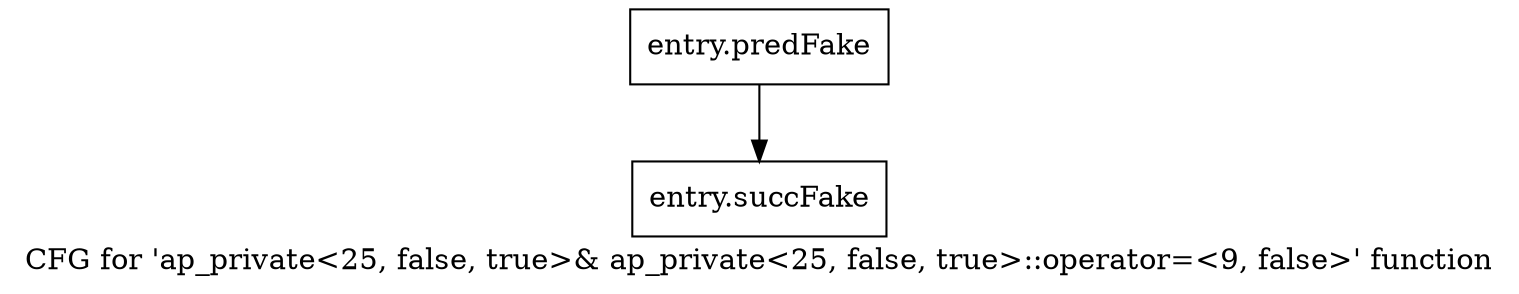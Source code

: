 digraph "CFG for 'ap_private\<25, false, true\>& ap_private\<25, false, true\>::operator=\<9, false\>' function" {
	label="CFG for 'ap_private\<25, false, true\>& ap_private\<25, false, true\>::operator=\<9, false\>' function";

	Node0x3c252e0 [shape=record,filename="",linenumber="",label="{entry.predFake}"];
	Node0x3c252e0 -> Node0x3e9a700[ callList="" memoryops="" filename="/tools/Xilinx/Vitis_HLS/2022.1/include/etc/ap_private.h" execusionnum="96"];
	Node0x3e9a700 [shape=record,filename="/tools/Xilinx/Vitis_HLS/2022.1/include/etc/ap_private.h",linenumber="1509",label="{entry.succFake}"];
}
